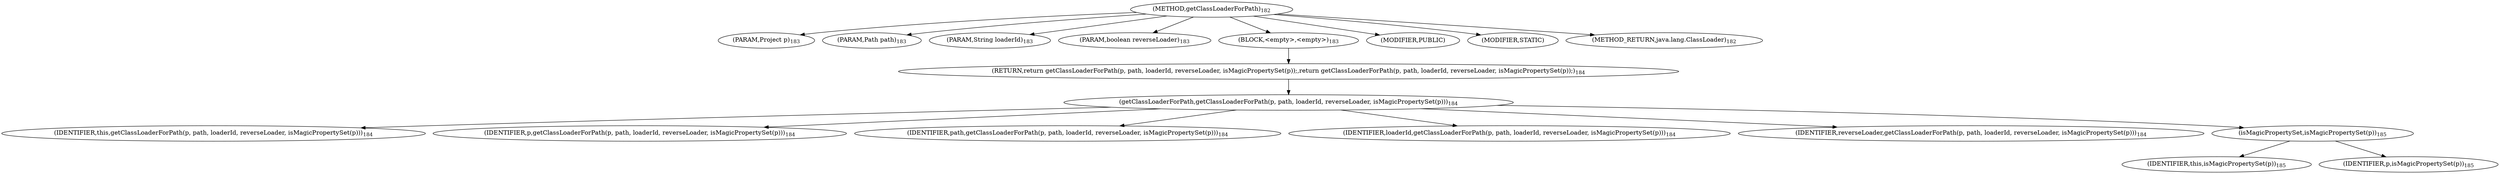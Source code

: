 digraph "getClassLoaderForPath" {  
"166" [label = <(METHOD,getClassLoaderForPath)<SUB>182</SUB>> ]
"167" [label = <(PARAM,Project p)<SUB>183</SUB>> ]
"168" [label = <(PARAM,Path path)<SUB>183</SUB>> ]
"169" [label = <(PARAM,String loaderId)<SUB>183</SUB>> ]
"170" [label = <(PARAM,boolean reverseLoader)<SUB>183</SUB>> ]
"171" [label = <(BLOCK,&lt;empty&gt;,&lt;empty&gt;)<SUB>183</SUB>> ]
"172" [label = <(RETURN,return getClassLoaderForPath(p, path, loaderId, reverseLoader, isMagicPropertySet(p));,return getClassLoaderForPath(p, path, loaderId, reverseLoader, isMagicPropertySet(p));)<SUB>184</SUB>> ]
"173" [label = <(getClassLoaderForPath,getClassLoaderForPath(p, path, loaderId, reverseLoader, isMagicPropertySet(p)))<SUB>184</SUB>> ]
"174" [label = <(IDENTIFIER,this,getClassLoaderForPath(p, path, loaderId, reverseLoader, isMagicPropertySet(p)))<SUB>184</SUB>> ]
"175" [label = <(IDENTIFIER,p,getClassLoaderForPath(p, path, loaderId, reverseLoader, isMagicPropertySet(p)))<SUB>184</SUB>> ]
"176" [label = <(IDENTIFIER,path,getClassLoaderForPath(p, path, loaderId, reverseLoader, isMagicPropertySet(p)))<SUB>184</SUB>> ]
"177" [label = <(IDENTIFIER,loaderId,getClassLoaderForPath(p, path, loaderId, reverseLoader, isMagicPropertySet(p)))<SUB>184</SUB>> ]
"178" [label = <(IDENTIFIER,reverseLoader,getClassLoaderForPath(p, path, loaderId, reverseLoader, isMagicPropertySet(p)))<SUB>184</SUB>> ]
"179" [label = <(isMagicPropertySet,isMagicPropertySet(p))<SUB>185</SUB>> ]
"180" [label = <(IDENTIFIER,this,isMagicPropertySet(p))<SUB>185</SUB>> ]
"181" [label = <(IDENTIFIER,p,isMagicPropertySet(p))<SUB>185</SUB>> ]
"182" [label = <(MODIFIER,PUBLIC)> ]
"183" [label = <(MODIFIER,STATIC)> ]
"184" [label = <(METHOD_RETURN,java.lang.ClassLoader)<SUB>182</SUB>> ]
  "166" -> "167" 
  "166" -> "168" 
  "166" -> "169" 
  "166" -> "170" 
  "166" -> "171" 
  "166" -> "182" 
  "166" -> "183" 
  "166" -> "184" 
  "171" -> "172" 
  "172" -> "173" 
  "173" -> "174" 
  "173" -> "175" 
  "173" -> "176" 
  "173" -> "177" 
  "173" -> "178" 
  "173" -> "179" 
  "179" -> "180" 
  "179" -> "181" 
}
